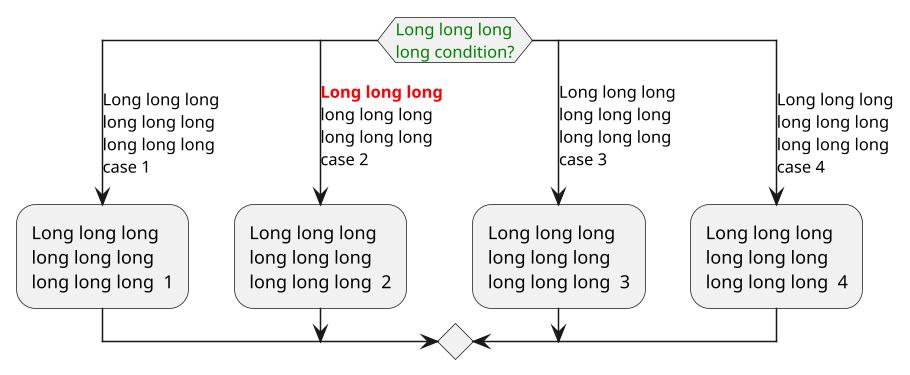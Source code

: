 {
  "sha1": "tqixre4jqfalex4m5y7wqgxp3dvqdn3",
  "insertion": {
    "when": "2024-06-04T17:28:46.621Z",
    "url": "https://forum.plantuml.net/14529/activity-style-allow-style-diamond-internal-label-external?show=14744#c14744",
    "user": "plantuml@gmail.com"
  }
}
@startuml
scale 1.5
<style>
activityDiagram {
  MaximumWidth 100
  diamond {
    FontColor green
  }
}
</style>
switch (Long long long long condition? )
case (Long long long long long long long long long case 1)
   :Long long long long long long long long long  1;
case (<b><color:red>Long long long\nlong long long long long long case 2)
   :Long long long long long long long long long  2;
case (Long long long long long long long long long case 3)
   :Long long long long long long long long long  3;
case (Long long long long long long long long long case 4)
   :Long long long long long long long long long  4;
endswitch
@enduml
